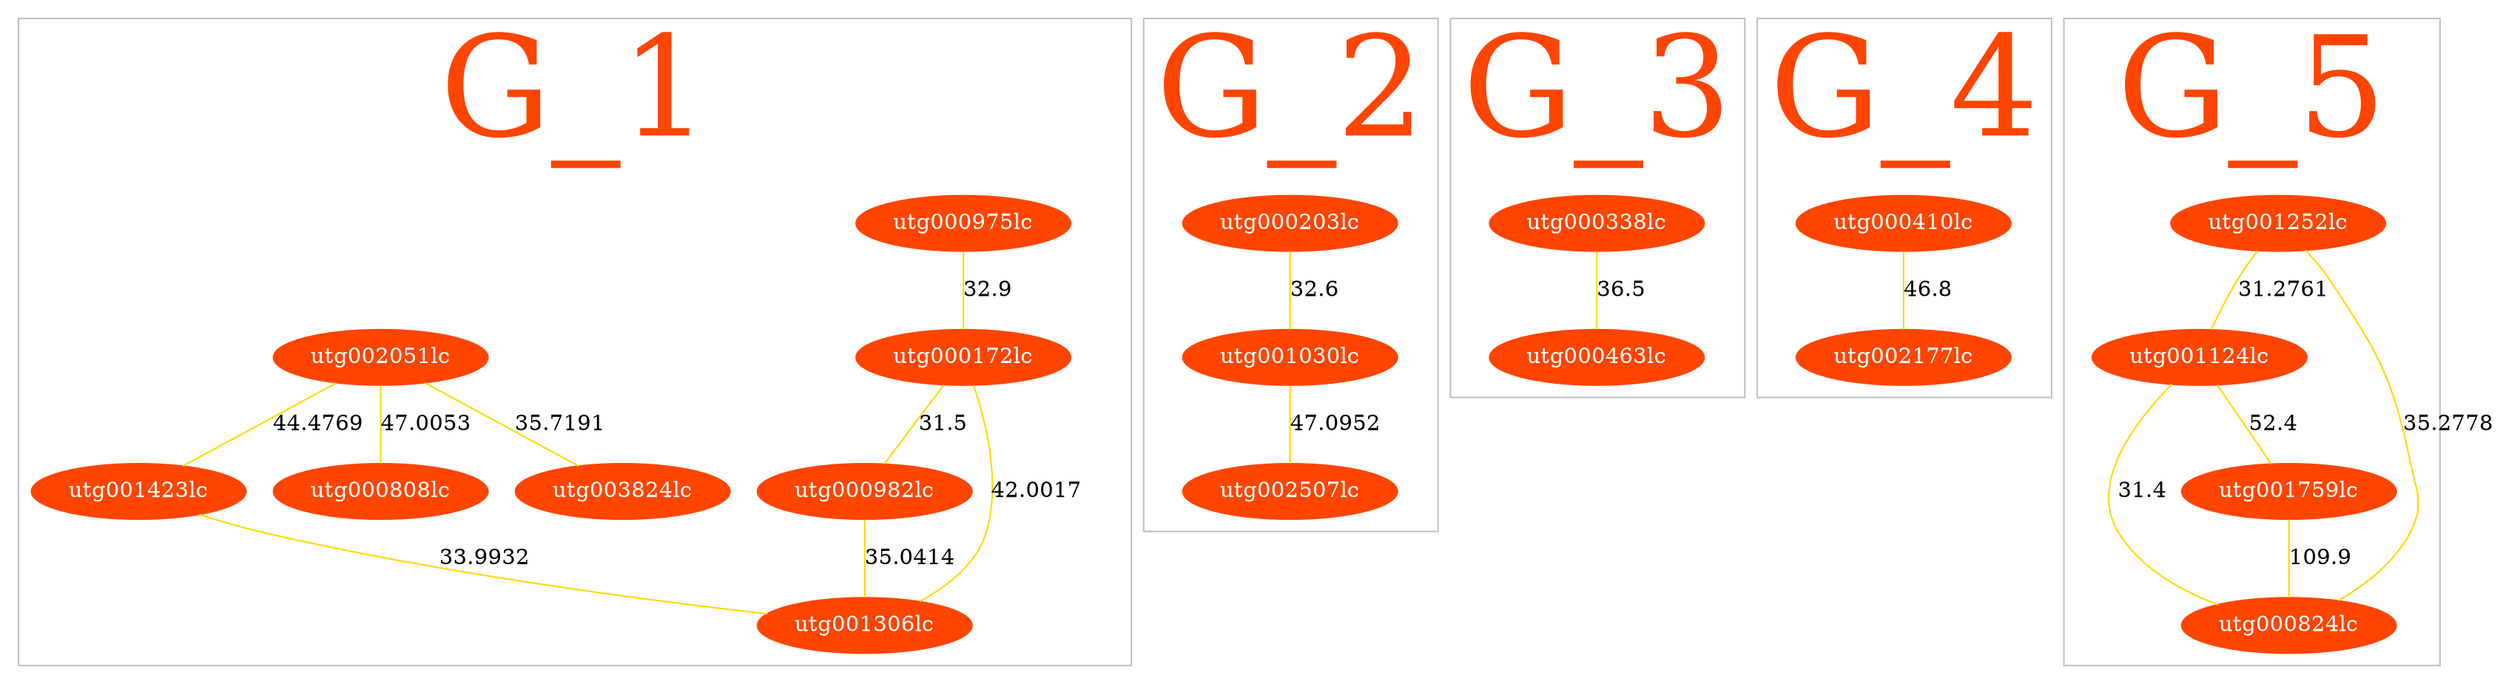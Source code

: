 /* Here are the raw subclusters of selected haplotigs */
graph	Graph_1 {
	subgraph cluster_0 {
	utg000172lc -- utg000982lc [color=gold, penwidth=1, arrowsize=1, label=31.5]; /* cluster 0 */
	utg000975lc -- utg000172lc [color=gold, penwidth=1, arrowsize=1, label=32.9]; /* cluster 0 */
	utg000982lc -- utg001306lc [color=gold, penwidth=1, arrowsize=1, label=35.0414]; /* cluster 0 */
	utg001306lc -- utg000172lc [color=gold, penwidth=1, arrowsize=1, label=42.0017]; /* cluster 0 */
	utg001423lc -- utg001306lc [color=gold, penwidth=1, arrowsize=1, label=33.9932]; /* cluster 0 */
	utg002051lc -- utg000808lc [color=gold, penwidth=1, arrowsize=1, label=47.0053]; /* cluster 0 */
	utg002051lc -- utg001423lc [color=gold, penwidth=1, arrowsize=1, label=44.4769]; /* cluster 0 */
	utg002051lc -- utg003824lc [color=gold, penwidth=1, arrowsize=1, label=35.7191]; /* cluster 0 */
	utg000172lc [color=orangered, style=filled, fillcolor=orangered, fontcolor=white]; /* 0 : 1~20000000 */
	utg000808lc [color=orangered, style=filled, fillcolor=orangered, fontcolor=white]; /* 0 : 1~20000000 */
	utg000975lc [color=orangered, style=filled, fillcolor=orangered, fontcolor=white]; /* 0 : 1~20000000 */
	utg000982lc [color=orangered, style=filled, fillcolor=orangered, fontcolor=white]; /* 0 : 1~20000000 */
	utg001306lc [color=orangered, style=filled, fillcolor=orangered, fontcolor=white]; /* 0 : 1~20000000 */
	utg001423lc [color=orangered, style=filled, fillcolor=orangered, fontcolor=white]; /* 0 : 1~20000000 */
	utg002051lc [color=orangered, style=filled, fillcolor=orangered, fontcolor=white]; /* 0 : 1~20000000 */
	utg003824lc [color=orangered, style=filled, fillcolor=orangered, fontcolor=white]; /* 0 : 1~20000000 */
	label="G_1";
	fontsize=90;
	fontcolor=orangered;
	color=gray;
	/* 8 contigs with total size of 7603334 bp */
	}
	subgraph cluster_1 {
	utg000203lc -- utg001030lc [color=gold, penwidth=1, arrowsize=1, label=32.6]; /* cluster 1 */
	utg001030lc -- utg002507lc [color=gold, penwidth=1, arrowsize=1, label=47.0952]; /* cluster 1 */
	utg000203lc [color=orangered, style=filled, fillcolor=orangered, fontcolor=white]; /* 0 : 1~20000000 */
	utg001030lc [color=orangered, style=filled, fillcolor=orangered, fontcolor=white]; /* 0 : 1~20000000 */
	utg002507lc [color=orangered, style=filled, fillcolor=orangered, fontcolor=white]; /* 0 : 1~20000000 */
	label="G_2";
	fontsize=90;
	fontcolor=orangered;
	color=gray;
	/* 3 contigs with total size of 6032686 bp */
	}
	subgraph cluster_2 {
	utg000338lc -- utg000463lc [color=gold, penwidth=1, arrowsize=1, label=36.5]; /* cluster 2 */
	utg000338lc [color=orangered, style=filled, fillcolor=orangered, fontcolor=white]; /* 0 : 1~20000000 */
	utg000463lc [color=orangered, style=filled, fillcolor=orangered, fontcolor=white]; /* 0 : 1~20000000 */
	label="G_3";
	fontsize=90;
	fontcolor=orangered;
	color=gray;
	/* 2 contigs with total size of 1992813 bp */
	}
	subgraph cluster_3 {
	utg000410lc -- utg002177lc [color=gold, penwidth=1, arrowsize=1, label=46.8]; /* cluster 3 */
	utg000410lc [color=orangered, style=filled, fillcolor=orangered, fontcolor=white]; /* 1 : 20000001~40000000 */
	utg002177lc [color=orangered, style=filled, fillcolor=orangered, fontcolor=white]; /* 1 : 20000001~40000000 */
	label="G_4";
	fontsize=90;
	fontcolor=orangered;
	color=gray;
	/* 2 contigs with total size of 1980534 bp */
	}
	subgraph cluster_4 {
	utg001124lc -- utg000824lc [color=gold, penwidth=1, arrowsize=1, label=31.4]; /* cluster 4 */
	utg001124lc -- utg001759lc [color=gold, penwidth=1, arrowsize=1, label=52.4]; /* cluster 4 */
	utg001252lc -- utg000824lc [color=gold, penwidth=1, arrowsize=1, label=35.2778]; /* cluster 4 */
	utg001252lc -- utg001124lc [color=gold, penwidth=1, arrowsize=1, label=31.2761]; /* cluster 4 */
	utg001759lc -- utg000824lc [color=gold, penwidth=1, arrowsize=1, label=109.9]; /* cluster 4 */
	utg000824lc [color=orangered, style=filled, fillcolor=orangered, fontcolor=white]; /* 1 : 20000001~40000000 */
	utg001124lc [color=orangered, style=filled, fillcolor=orangered, fontcolor=white]; /* 1 : 20000001~40000000 */
	utg001252lc [color=orangered, style=filled, fillcolor=orangered, fontcolor=white]; /* 1 : 20000001~40000000 */
	utg001759lc [color=orangered, style=filled, fillcolor=orangered, fontcolor=white]; /* 1 : 20000001~40000000 */
	label="G_5";
	fontsize=90;
	fontcolor=orangered;
	color=gray;
	/* 4 contigs with total size of 2489109 bp */
	}
}
